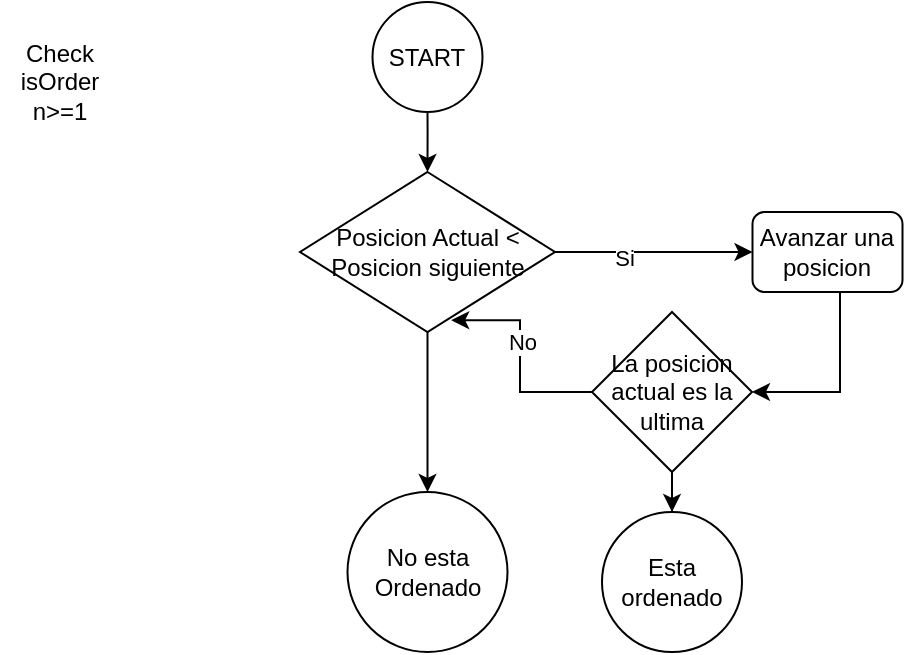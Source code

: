 <mxfile version="17.4.6" type="device" pages="2"><diagram id="WTQSoxJoOoc5dz-3HHtN" name="CheckIsOrder"><mxGraphModel dx="989" dy="375" grid="1" gridSize="10" guides="1" tooltips="1" connect="1" arrows="1" fold="1" page="1" pageScale="1" pageWidth="827" pageHeight="1169" math="0" shadow="0"><root><mxCell id="0"/><mxCell id="1" parent="0"/><mxCell id="ib94t7DiIB_HjoFhIERR-10" style="edgeStyle=orthogonalEdgeStyle;rounded=0;orthogonalLoop=1;jettySize=auto;html=1;entryX=0.5;entryY=0;entryDx=0;entryDy=0;" edge="1" parent="1" source="ib94t7DiIB_HjoFhIERR-1" target="ib94t7DiIB_HjoFhIERR-2"><mxGeometry relative="1" as="geometry"><Array as="points"><mxPoint x="214" y="70"/><mxPoint x="214" y="70"/></Array></mxGeometry></mxCell><mxCell id="ib94t7DiIB_HjoFhIERR-1" value="START" style="ellipse;whiteSpace=wrap;html=1;aspect=fixed;" vertex="1" parent="1"><mxGeometry x="186.25" y="5" width="55" height="55" as="geometry"/></mxCell><mxCell id="ib94t7DiIB_HjoFhIERR-6" style="edgeStyle=orthogonalEdgeStyle;rounded=0;orthogonalLoop=1;jettySize=auto;html=1;entryX=0;entryY=0.5;entryDx=0;entryDy=0;" edge="1" parent="1" source="ib94t7DiIB_HjoFhIERR-2" target="ib94t7DiIB_HjoFhIERR-3"><mxGeometry relative="1" as="geometry"/></mxCell><mxCell id="ib94t7DiIB_HjoFhIERR-7" value="Si" style="edgeLabel;html=1;align=center;verticalAlign=middle;resizable=0;points=[];" vertex="1" connectable="0" parent="ib94t7DiIB_HjoFhIERR-6"><mxGeometry x="-0.3" y="-3" relative="1" as="geometry"><mxPoint as="offset"/></mxGeometry></mxCell><mxCell id="ib94t7DiIB_HjoFhIERR-8" style="edgeStyle=orthogonalEdgeStyle;rounded=0;orthogonalLoop=1;jettySize=auto;html=1;" edge="1" parent="1" source="ib94t7DiIB_HjoFhIERR-2" target="ib94t7DiIB_HjoFhIERR-9"><mxGeometry relative="1" as="geometry"><mxPoint x="213.75" y="240" as="targetPoint"/></mxGeometry></mxCell><mxCell id="ib94t7DiIB_HjoFhIERR-2" value="Posicion Actual &amp;lt; Posicion siguiente" style="rhombus;whiteSpace=wrap;html=1;" vertex="1" parent="1"><mxGeometry x="150" y="90" width="127.5" height="80" as="geometry"/></mxCell><mxCell id="ib94t7DiIB_HjoFhIERR-13" style="edgeStyle=orthogonalEdgeStyle;rounded=0;orthogonalLoop=1;jettySize=auto;html=1;entryX=1;entryY=0.5;entryDx=0;entryDy=0;" edge="1" parent="1" source="ib94t7DiIB_HjoFhIERR-3" target="ib94t7DiIB_HjoFhIERR-12"><mxGeometry relative="1" as="geometry"><Array as="points"><mxPoint x="420" y="200"/></Array></mxGeometry></mxCell><mxCell id="ib94t7DiIB_HjoFhIERR-3" value="Avanzar una posicion" style="rounded=1;whiteSpace=wrap;html=1;" vertex="1" parent="1"><mxGeometry x="376.25" y="110" width="75" height="40" as="geometry"/></mxCell><mxCell id="ib94t7DiIB_HjoFhIERR-5" value="Check isOrder&lt;br&gt;n&amp;gt;=1" style="text;html=1;strokeColor=none;fillColor=none;align=center;verticalAlign=middle;whiteSpace=wrap;rounded=0;" vertex="1" parent="1"><mxGeometry y="30" width="60" height="30" as="geometry"/></mxCell><mxCell id="ib94t7DiIB_HjoFhIERR-9" value="No esta Ordenado" style="ellipse;whiteSpace=wrap;html=1;aspect=fixed;" vertex="1" parent="1"><mxGeometry x="173.75" y="250" width="80" height="80" as="geometry"/></mxCell><mxCell id="ib94t7DiIB_HjoFhIERR-14" style="edgeStyle=orthogonalEdgeStyle;rounded=0;orthogonalLoop=1;jettySize=auto;html=1;entryX=0.593;entryY=0.926;entryDx=0;entryDy=0;entryPerimeter=0;" edge="1" parent="1" source="ib94t7DiIB_HjoFhIERR-12" target="ib94t7DiIB_HjoFhIERR-2"><mxGeometry relative="1" as="geometry"><Array as="points"><mxPoint x="260" y="200"/><mxPoint x="260" y="164"/></Array></mxGeometry></mxCell><mxCell id="ib94t7DiIB_HjoFhIERR-15" value="No" style="edgeLabel;html=1;align=center;verticalAlign=middle;resizable=0;points=[];" vertex="1" connectable="0" parent="ib94t7DiIB_HjoFhIERR-14"><mxGeometry x="0.146" y="-1" relative="1" as="geometry"><mxPoint as="offset"/></mxGeometry></mxCell><mxCell id="ib94t7DiIB_HjoFhIERR-16" style="edgeStyle=orthogonalEdgeStyle;rounded=0;orthogonalLoop=1;jettySize=auto;html=1;entryX=0.5;entryY=0;entryDx=0;entryDy=0;" edge="1" parent="1" source="ib94t7DiIB_HjoFhIERR-12" target="ib94t7DiIB_HjoFhIERR-17"><mxGeometry relative="1" as="geometry"><mxPoint x="336" y="270" as="targetPoint"/></mxGeometry></mxCell><mxCell id="ib94t7DiIB_HjoFhIERR-12" value="La posicion actual es la ultima" style="rhombus;whiteSpace=wrap;html=1;" vertex="1" parent="1"><mxGeometry x="296" y="160" width="80" height="80" as="geometry"/></mxCell><mxCell id="ib94t7DiIB_HjoFhIERR-17" value="Esta ordenado" style="ellipse;whiteSpace=wrap;html=1;aspect=fixed;" vertex="1" parent="1"><mxGeometry x="301" y="260" width="70" height="70" as="geometry"/></mxCell></root></mxGraphModel></diagram><diagram id="BF4x6rn2ui58LeM5kEKw" name="SnakeMatrix"><mxGraphModel dx="2261" dy="544" grid="1" gridSize="10" guides="1" tooltips="1" connect="1" arrows="1" fold="1" page="1" pageScale="1" pageWidth="827" pageHeight="1169" math="0" shadow="0"><root><mxCell id="0"/><mxCell id="1" parent="0"/><mxCell id="tfQnYWPYS9cS6gG6xEQ_-44" style="edgeStyle=orthogonalEdgeStyle;rounded=0;orthogonalLoop=1;jettySize=auto;html=1;" edge="1" parent="1" source="tfQnYWPYS9cS6gG6xEQ_-1" target="tfQnYWPYS9cS6gG6xEQ_-42"><mxGeometry relative="1" as="geometry"/></mxCell><mxCell id="tfQnYWPYS9cS6gG6xEQ_-1" value="Start" style="ellipse;whiteSpace=wrap;html=1;aspect=fixed;fillColor=#d5e8d4;strokeColor=#82b366;" vertex="1" parent="1"><mxGeometry x="100" y="20" width="80" height="80" as="geometry"/></mxCell><mxCell id="tfQnYWPYS9cS6gG6xEQ_-2" value="" style="shape=table;html=1;whiteSpace=wrap;startSize=0;container=1;collapsible=0;childLayout=tableLayout;" vertex="1" parent="1"><mxGeometry x="-210" y="210" width="190" height="160" as="geometry"/></mxCell><mxCell id="tfQnYWPYS9cS6gG6xEQ_-3" value="" style="shape=tableRow;horizontal=0;startSize=0;swimlaneHead=0;swimlaneBody=0;top=0;left=0;bottom=0;right=0;collapsible=0;dropTarget=0;fillColor=none;points=[[0,0.5],[1,0.5]];portConstraint=eastwest;" vertex="1" parent="tfQnYWPYS9cS6gG6xEQ_-2"><mxGeometry width="190" height="40" as="geometry"/></mxCell><mxCell id="tfQnYWPYS9cS6gG6xEQ_-4" value="1" style="shape=partialRectangle;html=1;whiteSpace=wrap;connectable=0;fillColor=none;top=0;left=0;bottom=0;right=0;overflow=hidden;" vertex="1" parent="tfQnYWPYS9cS6gG6xEQ_-3"><mxGeometry width="50" height="40" as="geometry"><mxRectangle width="50" height="40" as="alternateBounds"/></mxGeometry></mxCell><mxCell id="tfQnYWPYS9cS6gG6xEQ_-5" value="2" style="shape=partialRectangle;html=1;whiteSpace=wrap;connectable=0;fillColor=none;top=0;left=0;bottom=0;right=0;overflow=hidden;" vertex="1" parent="tfQnYWPYS9cS6gG6xEQ_-3"><mxGeometry x="50" width="45" height="40" as="geometry"><mxRectangle width="45" height="40" as="alternateBounds"/></mxGeometry></mxCell><mxCell id="tfQnYWPYS9cS6gG6xEQ_-6" value="3" style="shape=partialRectangle;html=1;whiteSpace=wrap;connectable=0;fillColor=none;top=0;left=0;bottom=0;right=0;overflow=hidden;" vertex="1" parent="tfQnYWPYS9cS6gG6xEQ_-3"><mxGeometry x="95" width="48" height="40" as="geometry"><mxRectangle width="48" height="40" as="alternateBounds"/></mxGeometry></mxCell><mxCell id="tfQnYWPYS9cS6gG6xEQ_-19" value="4" style="shape=partialRectangle;html=1;whiteSpace=wrap;connectable=0;fillColor=none;top=0;left=0;bottom=0;right=0;overflow=hidden;" vertex="1" parent="tfQnYWPYS9cS6gG6xEQ_-3"><mxGeometry x="143" width="47" height="40" as="geometry"><mxRectangle width="47" height="40" as="alternateBounds"/></mxGeometry></mxCell><mxCell id="tfQnYWPYS9cS6gG6xEQ_-7" value="" style="shape=tableRow;horizontal=0;startSize=0;swimlaneHead=0;swimlaneBody=0;top=0;left=0;bottom=0;right=0;collapsible=0;dropTarget=0;fillColor=none;points=[[0,0.5],[1,0.5]];portConstraint=eastwest;" vertex="1" parent="tfQnYWPYS9cS6gG6xEQ_-2"><mxGeometry y="40" width="190" height="40" as="geometry"/></mxCell><mxCell id="tfQnYWPYS9cS6gG6xEQ_-8" value="8" style="shape=partialRectangle;html=1;whiteSpace=wrap;connectable=0;fillColor=none;top=0;left=0;bottom=0;right=0;overflow=hidden;" vertex="1" parent="tfQnYWPYS9cS6gG6xEQ_-7"><mxGeometry width="50" height="40" as="geometry"><mxRectangle width="50" height="40" as="alternateBounds"/></mxGeometry></mxCell><mxCell id="tfQnYWPYS9cS6gG6xEQ_-9" value="7" style="shape=partialRectangle;html=1;whiteSpace=wrap;connectable=0;fillColor=none;top=0;left=0;bottom=0;right=0;overflow=hidden;" vertex="1" parent="tfQnYWPYS9cS6gG6xEQ_-7"><mxGeometry x="50" width="45" height="40" as="geometry"><mxRectangle width="45" height="40" as="alternateBounds"/></mxGeometry></mxCell><mxCell id="tfQnYWPYS9cS6gG6xEQ_-10" value="6" style="shape=partialRectangle;html=1;whiteSpace=wrap;connectable=0;fillColor=none;top=0;left=0;bottom=0;right=0;overflow=hidden;" vertex="1" parent="tfQnYWPYS9cS6gG6xEQ_-7"><mxGeometry x="95" width="48" height="40" as="geometry"><mxRectangle width="48" height="40" as="alternateBounds"/></mxGeometry></mxCell><mxCell id="tfQnYWPYS9cS6gG6xEQ_-20" value="5" style="shape=partialRectangle;html=1;whiteSpace=wrap;connectable=0;fillColor=none;top=0;left=0;bottom=0;right=0;overflow=hidden;" vertex="1" parent="tfQnYWPYS9cS6gG6xEQ_-7"><mxGeometry x="143" width="47" height="40" as="geometry"><mxRectangle width="47" height="40" as="alternateBounds"/></mxGeometry></mxCell><mxCell id="tfQnYWPYS9cS6gG6xEQ_-11" value="" style="shape=tableRow;horizontal=0;startSize=0;swimlaneHead=0;swimlaneBody=0;top=0;left=0;bottom=0;right=0;collapsible=0;dropTarget=0;fillColor=none;points=[[0,0.5],[1,0.5]];portConstraint=eastwest;" vertex="1" parent="tfQnYWPYS9cS6gG6xEQ_-2"><mxGeometry y="80" width="190" height="40" as="geometry"/></mxCell><mxCell id="tfQnYWPYS9cS6gG6xEQ_-12" value="9" style="shape=partialRectangle;html=1;whiteSpace=wrap;connectable=0;fillColor=none;top=0;left=0;bottom=0;right=0;overflow=hidden;" vertex="1" parent="tfQnYWPYS9cS6gG6xEQ_-11"><mxGeometry width="50" height="40" as="geometry"><mxRectangle width="50" height="40" as="alternateBounds"/></mxGeometry></mxCell><mxCell id="tfQnYWPYS9cS6gG6xEQ_-13" value="10" style="shape=partialRectangle;html=1;whiteSpace=wrap;connectable=0;fillColor=none;top=0;left=0;bottom=0;right=0;overflow=hidden;" vertex="1" parent="tfQnYWPYS9cS6gG6xEQ_-11"><mxGeometry x="50" width="45" height="40" as="geometry"><mxRectangle width="45" height="40" as="alternateBounds"/></mxGeometry></mxCell><mxCell id="tfQnYWPYS9cS6gG6xEQ_-14" value="11" style="shape=partialRectangle;html=1;whiteSpace=wrap;connectable=0;fillColor=none;top=0;left=0;bottom=0;right=0;overflow=hidden;pointerEvents=1;" vertex="1" parent="tfQnYWPYS9cS6gG6xEQ_-11"><mxGeometry x="95" width="48" height="40" as="geometry"><mxRectangle width="48" height="40" as="alternateBounds"/></mxGeometry></mxCell><mxCell id="tfQnYWPYS9cS6gG6xEQ_-21" value="12" style="shape=partialRectangle;html=1;whiteSpace=wrap;connectable=0;fillColor=none;top=0;left=0;bottom=0;right=0;overflow=hidden;pointerEvents=1;" vertex="1" parent="tfQnYWPYS9cS6gG6xEQ_-11"><mxGeometry x="143" width="47" height="40" as="geometry"><mxRectangle width="47" height="40" as="alternateBounds"/></mxGeometry></mxCell><mxCell id="tfQnYWPYS9cS6gG6xEQ_-15" style="shape=tableRow;horizontal=0;startSize=0;swimlaneHead=0;swimlaneBody=0;top=0;left=0;bottom=0;right=0;collapsible=0;dropTarget=0;fillColor=none;points=[[0,0.5],[1,0.5]];portConstraint=eastwest;" vertex="1" parent="tfQnYWPYS9cS6gG6xEQ_-2"><mxGeometry y="120" width="190" height="40" as="geometry"/></mxCell><mxCell id="tfQnYWPYS9cS6gG6xEQ_-16" value="16" style="shape=partialRectangle;html=1;whiteSpace=wrap;connectable=0;fillColor=none;top=0;left=0;bottom=0;right=0;overflow=hidden;" vertex="1" parent="tfQnYWPYS9cS6gG6xEQ_-15"><mxGeometry width="50" height="40" as="geometry"><mxRectangle width="50" height="40" as="alternateBounds"/></mxGeometry></mxCell><mxCell id="tfQnYWPYS9cS6gG6xEQ_-17" value="15" style="shape=partialRectangle;html=1;whiteSpace=wrap;connectable=0;fillColor=none;top=0;left=0;bottom=0;right=0;overflow=hidden;" vertex="1" parent="tfQnYWPYS9cS6gG6xEQ_-15"><mxGeometry x="50" width="45" height="40" as="geometry"><mxRectangle width="45" height="40" as="alternateBounds"/></mxGeometry></mxCell><mxCell id="tfQnYWPYS9cS6gG6xEQ_-18" value="14" style="shape=partialRectangle;html=1;whiteSpace=wrap;connectable=0;fillColor=none;top=0;left=0;bottom=0;right=0;overflow=hidden;pointerEvents=1;" vertex="1" parent="tfQnYWPYS9cS6gG6xEQ_-15"><mxGeometry x="95" width="48" height="40" as="geometry"><mxRectangle width="48" height="40" as="alternateBounds"/></mxGeometry></mxCell><mxCell id="tfQnYWPYS9cS6gG6xEQ_-22" value="13" style="shape=partialRectangle;html=1;whiteSpace=wrap;connectable=0;fillColor=none;top=0;left=0;bottom=0;right=0;overflow=hidden;pointerEvents=1;" vertex="1" parent="tfQnYWPYS9cS6gG6xEQ_-15"><mxGeometry x="143" width="47" height="40" as="geometry"><mxRectangle width="47" height="40" as="alternateBounds"/></mxGeometry></mxCell><mxCell id="tfQnYWPYS9cS6gG6xEQ_-26" style="edgeStyle=orthogonalEdgeStyle;rounded=0;orthogonalLoop=1;jettySize=auto;html=1;entryX=0;entryY=0.5;entryDx=0;entryDy=0;" edge="1" parent="1" source="tfQnYWPYS9cS6gG6xEQ_-23" target="tfQnYWPYS9cS6gG6xEQ_-24"><mxGeometry relative="1" as="geometry"/></mxCell><mxCell id="tfQnYWPYS9cS6gG6xEQ_-27" style="edgeStyle=orthogonalEdgeStyle;rounded=0;orthogonalLoop=1;jettySize=auto;html=1;entryX=0.5;entryY=0;entryDx=0;entryDy=0;" edge="1" parent="1" source="tfQnYWPYS9cS6gG6xEQ_-23" target="tfQnYWPYS9cS6gG6xEQ_-25"><mxGeometry relative="1" as="geometry"><mxPoint x="454" y="200" as="targetPoint"/></mxGeometry></mxCell><mxCell id="tfQnYWPYS9cS6gG6xEQ_-23" value="posición de la Fila es par?" style="rhombus;whiteSpace=wrap;html=1;fillColor=#fff2cc;strokeColor=#d6b656;" vertex="1" parent="1"><mxGeometry x="340" y="30" width="80" height="80" as="geometry"/></mxCell><mxCell id="tfQnYWPYS9cS6gG6xEQ_-35" style="edgeStyle=orthogonalEdgeStyle;rounded=0;orthogonalLoop=1;jettySize=auto;html=1;" edge="1" parent="1" source="tfQnYWPYS9cS6gG6xEQ_-24" target="tfQnYWPYS9cS6gG6xEQ_-30"><mxGeometry relative="1" as="geometry"/></mxCell><mxCell id="tfQnYWPYS9cS6gG6xEQ_-24" value="Direccion a la derecha" style="rounded=1;whiteSpace=wrap;html=1;fillColor=#dae8fc;strokeColor=#6c8ebf;" vertex="1" parent="1"><mxGeometry x="470" y="40" width="120" height="60" as="geometry"/></mxCell><mxCell id="tfQnYWPYS9cS6gG6xEQ_-36" style="edgeStyle=orthogonalEdgeStyle;rounded=0;orthogonalLoop=1;jettySize=auto;html=1;" edge="1" parent="1" source="tfQnYWPYS9cS6gG6xEQ_-25" target="tfQnYWPYS9cS6gG6xEQ_-30"><mxGeometry relative="1" as="geometry"><Array as="points"><mxPoint x="514" y="200"/></Array></mxGeometry></mxCell><mxCell id="tfQnYWPYS9cS6gG6xEQ_-25" value="Direccion a la izquierda" style="rounded=1;whiteSpace=wrap;html=1;fillColor=#dae8fc;strokeColor=#6c8ebf;" vertex="1" parent="1"><mxGeometry x="320" y="170" width="120" height="60" as="geometry"/></mxCell><mxCell id="tfQnYWPYS9cS6gG6xEQ_-29" value="Size &amp;gt;=1" style="text;html=1;strokeColor=none;fillColor=none;align=center;verticalAlign=middle;whiteSpace=wrap;rounded=0;" vertex="1" parent="1"><mxGeometry x="20" y="30" width="60" height="30" as="geometry"/></mxCell><mxCell id="tfQnYWPYS9cS6gG6xEQ_-34" value="No" style="edgeStyle=orthogonalEdgeStyle;rounded=0;orthogonalLoop=1;jettySize=auto;html=1;entryX=0;entryY=0.5;entryDx=0;entryDy=0;" edge="1" parent="1" source="tfQnYWPYS9cS6gG6xEQ_-30" target="tfQnYWPYS9cS6gG6xEQ_-37"><mxGeometry relative="1" as="geometry"><mxPoint x="664" y="280" as="targetPoint"/></mxGeometry></mxCell><mxCell id="tfQnYWPYS9cS6gG6xEQ_-47" style="edgeStyle=orthogonalEdgeStyle;rounded=0;orthogonalLoop=1;jettySize=auto;html=1;entryX=1;entryY=0.5;entryDx=0;entryDy=0;" edge="1" parent="1" source="tfQnYWPYS9cS6gG6xEQ_-30" target="tfQnYWPYS9cS6gG6xEQ_-46"><mxGeometry relative="1" as="geometry"/></mxCell><mxCell id="tfQnYWPYS9cS6gG6xEQ_-30" value="la fila tiene asignado n numeros= size" style="rhombus;whiteSpace=wrap;html=1;fillColor=#fff2cc;strokeColor=#d6b656;" vertex="1" parent="1"><mxGeometry x="460" y="220" width="107.5" height="100" as="geometry"/></mxCell><mxCell id="tfQnYWPYS9cS6gG6xEQ_-39" style="edgeStyle=orthogonalEdgeStyle;rounded=0;orthogonalLoop=1;jettySize=auto;html=1;" edge="1" parent="1" source="tfQnYWPYS9cS6gG6xEQ_-37" target="tfQnYWPYS9cS6gG6xEQ_-38"><mxGeometry relative="1" as="geometry"/></mxCell><mxCell id="tfQnYWPYS9cS6gG6xEQ_-37" value="Asignar contador&amp;nbsp;" style="rounded=1;whiteSpace=wrap;html=1;fillColor=#dae8fc;strokeColor=#6c8ebf;" vertex="1" parent="1"><mxGeometry x="650" y="240" width="120" height="60" as="geometry"/></mxCell><mxCell id="tfQnYWPYS9cS6gG6xEQ_-40" style="edgeStyle=orthogonalEdgeStyle;rounded=0;orthogonalLoop=1;jettySize=auto;html=1;entryX=0.5;entryY=1;entryDx=0;entryDy=0;" edge="1" parent="1" source="tfQnYWPYS9cS6gG6xEQ_-38" target="tfQnYWPYS9cS6gG6xEQ_-30"><mxGeometry relative="1" as="geometry"/></mxCell><mxCell id="tfQnYWPYS9cS6gG6xEQ_-38" value="Aumentar el contador" style="rounded=1;whiteSpace=wrap;html=1;fillColor=#dae8fc;strokeColor=#6c8ebf;" vertex="1" parent="1"><mxGeometry x="650" y="350" width="120" height="60" as="geometry"/></mxCell><mxCell id="tfQnYWPYS9cS6gG6xEQ_-43" style="edgeStyle=orthogonalEdgeStyle;rounded=0;orthogonalLoop=1;jettySize=auto;html=1;entryX=0;entryY=0.5;entryDx=0;entryDy=0;" edge="1" parent="1" source="tfQnYWPYS9cS6gG6xEQ_-42" target="tfQnYWPYS9cS6gG6xEQ_-23"><mxGeometry relative="1" as="geometry"><Array as="points"><mxPoint x="230" y="70"/></Array></mxGeometry></mxCell><mxCell id="tfQnYWPYS9cS6gG6xEQ_-42" value="Crear una nueva fila" style="rounded=1;whiteSpace=wrap;html=1;fillColor=#dae8fc;strokeColor=#6c8ebf;" vertex="1" parent="1"><mxGeometry x="140" y="180" width="120" height="60" as="geometry"/></mxCell><mxCell id="tfQnYWPYS9cS6gG6xEQ_-45" value="FIN" style="ellipse;whiteSpace=wrap;html=1;aspect=fixed;fillColor=#f8cecc;strokeColor=#b85450;" vertex="1" parent="1"><mxGeometry x="140" y="330" width="80" height="80" as="geometry"/></mxCell><mxCell id="tfQnYWPYS9cS6gG6xEQ_-49" style="edgeStyle=orthogonalEdgeStyle;rounded=0;orthogonalLoop=1;jettySize=auto;html=1;entryX=0.5;entryY=1;entryDx=0;entryDy=0;" edge="1" parent="1" source="tfQnYWPYS9cS6gG6xEQ_-46" target="tfQnYWPYS9cS6gG6xEQ_-42"><mxGeometry relative="1" as="geometry"/></mxCell><mxCell id="tfQnYWPYS9cS6gG6xEQ_-50" value="No" style="edgeLabel;html=1;align=center;verticalAlign=middle;resizable=0;points=[];" vertex="1" connectable="0" parent="tfQnYWPYS9cS6gG6xEQ_-49"><mxGeometry x="-0.484" y="3" relative="1" as="geometry"><mxPoint as="offset"/></mxGeometry></mxCell><mxCell id="tfQnYWPYS9cS6gG6xEQ_-51" style="edgeStyle=orthogonalEdgeStyle;rounded=0;orthogonalLoop=1;jettySize=auto;html=1;entryX=0.984;entryY=0.642;entryDx=0;entryDy=0;entryPerimeter=0;" edge="1" parent="1" source="tfQnYWPYS9cS6gG6xEQ_-46" target="tfQnYWPYS9cS6gG6xEQ_-45"><mxGeometry relative="1" as="geometry"><Array as="points"><mxPoint x="360" y="381"/></Array></mxGeometry></mxCell><mxCell id="tfQnYWPYS9cS6gG6xEQ_-52" value="SI" style="edgeLabel;html=1;align=center;verticalAlign=middle;resizable=0;points=[];" vertex="1" connectable="0" parent="tfQnYWPYS9cS6gG6xEQ_-51"><mxGeometry x="-0.65" y="3" relative="1" as="geometry"><mxPoint as="offset"/></mxGeometry></mxCell><mxCell id="tfQnYWPYS9cS6gG6xEQ_-46" value="Numero de filas = size" style="rhombus;whiteSpace=wrap;html=1;fillColor=#fff2cc;strokeColor=#d6b656;" vertex="1" parent="1"><mxGeometry x="320" y="250" width="80" height="80" as="geometry"/></mxCell></root></mxGraphModel></diagram></mxfile>